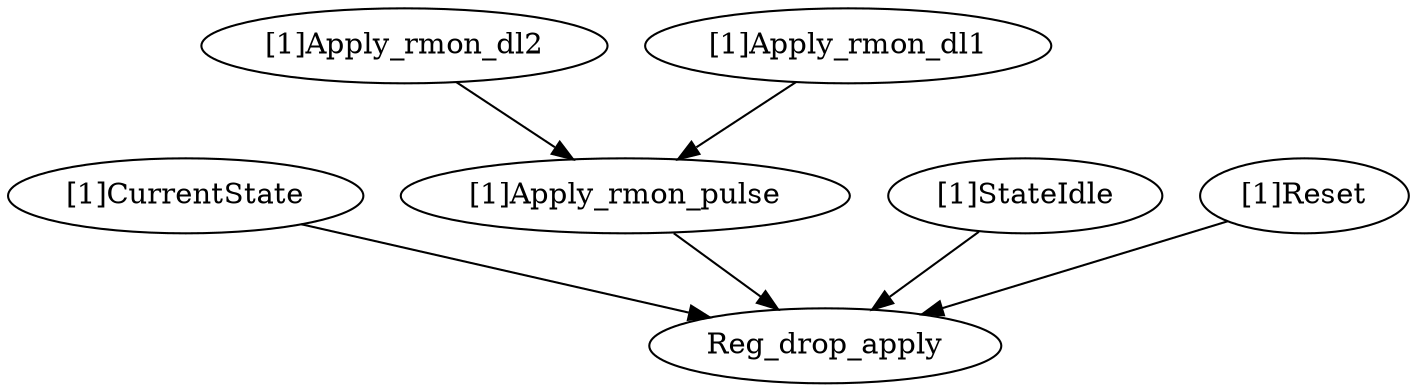 strict digraph "" {
	"[1]CurrentState"	 [complexity=3,
		importance=0.126538680999,
		rank=0.0421795603329];
	Reg_drop_apply	 [complexity=0,
		importance=0.0382038298525,
		rank=0.0];
	"[1]CurrentState" -> Reg_drop_apply;
	"[1]Apply_rmon_pulse"	 [complexity=3,
		importance=0.128221615787,
		rank=0.0427405385957];
	"[1]Apply_rmon_pulse" -> Reg_drop_apply;
	"[1]Apply_rmon_dl2"	 [complexity=5,
		importance=0.28729136213,
		rank=0.057458272426];
	"[1]Apply_rmon_dl2" -> "[1]Apply_rmon_pulse";
	"[1]Apply_rmon_dl1"	 [complexity=5,
		importance=0.293225454299,
		rank=0.0586450908597];
	"[1]Apply_rmon_dl1" -> "[1]Apply_rmon_pulse";
	"[1]StateIdle"	 [complexity=3,
		importance=0.100536878189,
		rank=0.0335122927298];
	"[1]StateIdle" -> Reg_drop_apply;
	"[1]Reset"	 [complexity=1,
		importance=0.138740708042,
		rank=0.138740708042];
	"[1]Reset" -> Reg_drop_apply;
}
